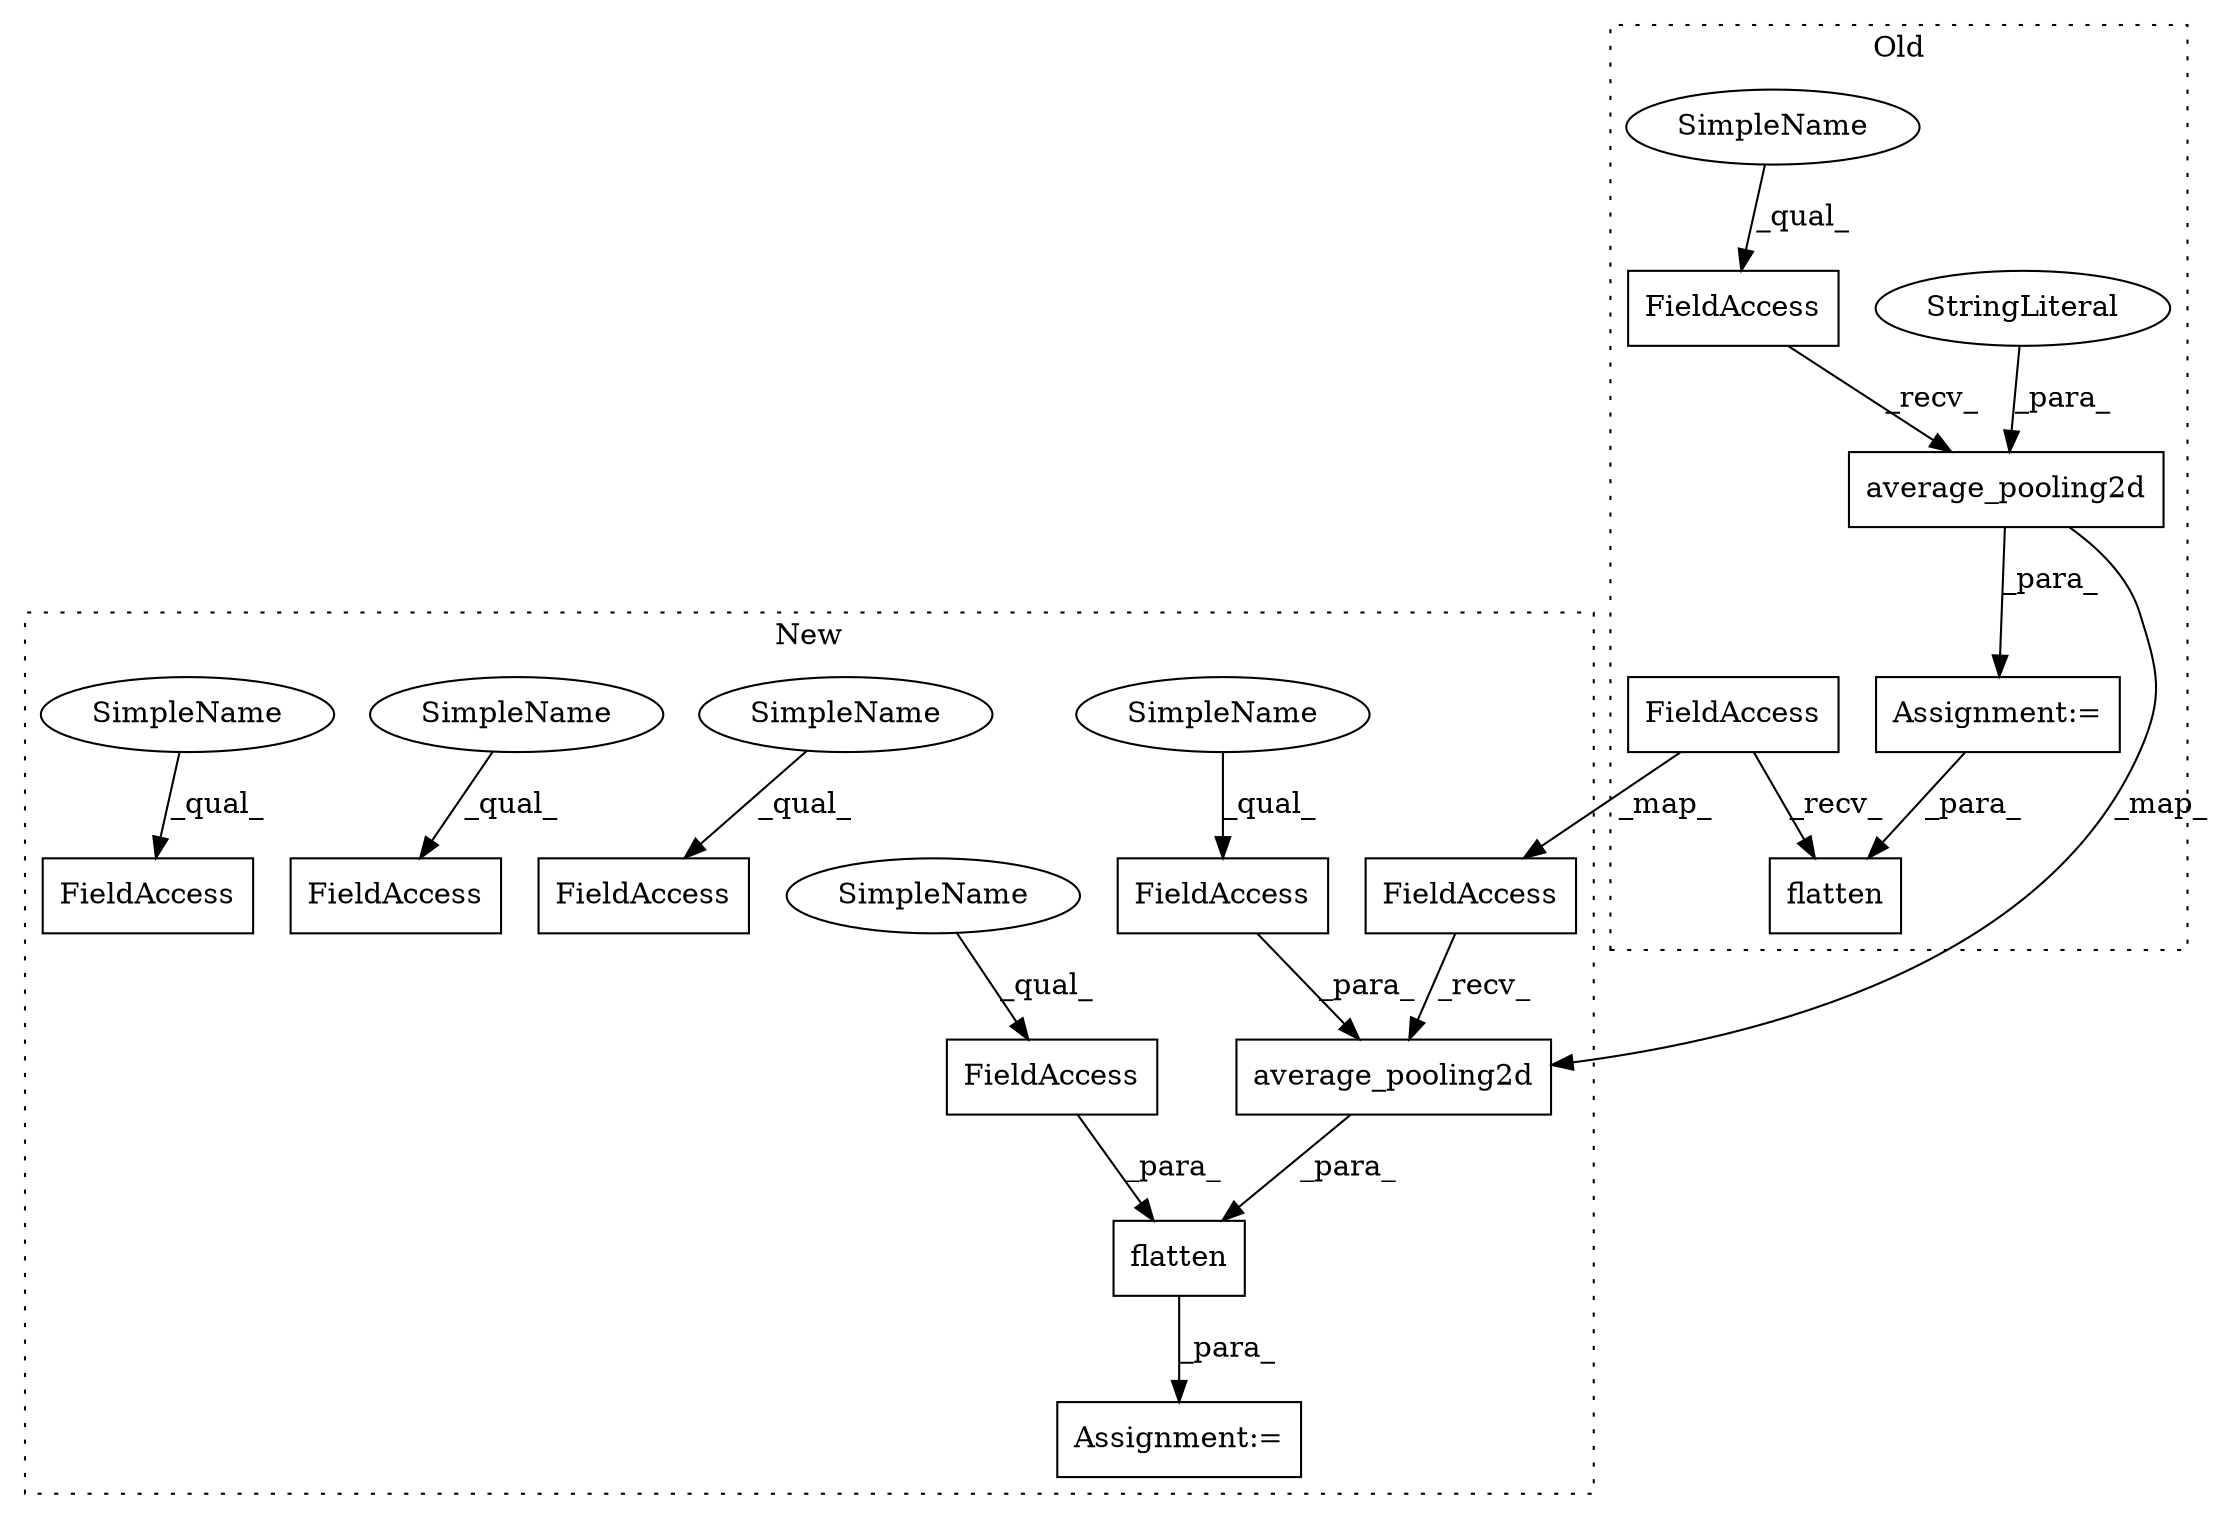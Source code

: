 digraph G {
subgraph cluster0 {
1 [label="average_pooling2d" a="32" s="3876,3938" l="18,1" shape="box"];
4 [label="flatten" a="32" s="3965,3974" l="8,1" shape="box"];
8 [label="FieldAccess" a="22" s="3858" l="17" shape="box"];
10 [label="FieldAccess" a="22" s="3947" l="17" shape="box"];
12 [label="Assignment:=" a="7" s="3857" l="1" shape="box"];
13 [label="StringLiteral" a="45" s="3900" l="16" shape="ellipse"];
16 [label="SimpleName" a="42" s="3858" l="10" shape="ellipse"];
label = "Old";
style="dotted";
}
subgraph cluster1 {
2 [label="average_pooling2d" a="32" s="4367,4429" l="18,1" shape="box"];
3 [label="Assignment:=" a="7" s="4437" l="1" shape="box"];
5 [label="flatten" a="32" s="4438,4476" l="8,1" shape="box"];
6 [label="FieldAccess" a="22" s="4460" l="16" shape="box"];
7 [label="FieldAccess" a="22" s="4391" l="16" shape="box"];
9 [label="FieldAccess" a="22" s="3633" l="16" shape="box"];
11 [label="FieldAccess" a="22" s="4349" l="17" shape="box"];
14 [label="FieldAccess" a="22" s="4301" l="16" shape="box"];
15 [label="FieldAccess" a="22" s="4119" l="16" shape="box"];
17 [label="SimpleName" a="42" s="4460" l="4" shape="ellipse"];
18 [label="SimpleName" a="42" s="4391" l="4" shape="ellipse"];
19 [label="SimpleName" a="42" s="3633" l="4" shape="ellipse"];
20 [label="SimpleName" a="42" s="4119" l="4" shape="ellipse"];
21 [label="SimpleName" a="42" s="4301" l="4" shape="ellipse"];
label = "New";
style="dotted";
}
1 -> 2 [label="_map_"];
1 -> 12 [label="_para_"];
2 -> 5 [label="_para_"];
5 -> 3 [label="_para_"];
6 -> 5 [label="_para_"];
7 -> 2 [label="_para_"];
8 -> 1 [label="_recv_"];
10 -> 4 [label="_recv_"];
10 -> 11 [label="_map_"];
11 -> 2 [label="_recv_"];
12 -> 4 [label="_para_"];
13 -> 1 [label="_para_"];
16 -> 8 [label="_qual_"];
17 -> 6 [label="_qual_"];
18 -> 7 [label="_qual_"];
19 -> 9 [label="_qual_"];
20 -> 15 [label="_qual_"];
21 -> 14 [label="_qual_"];
}